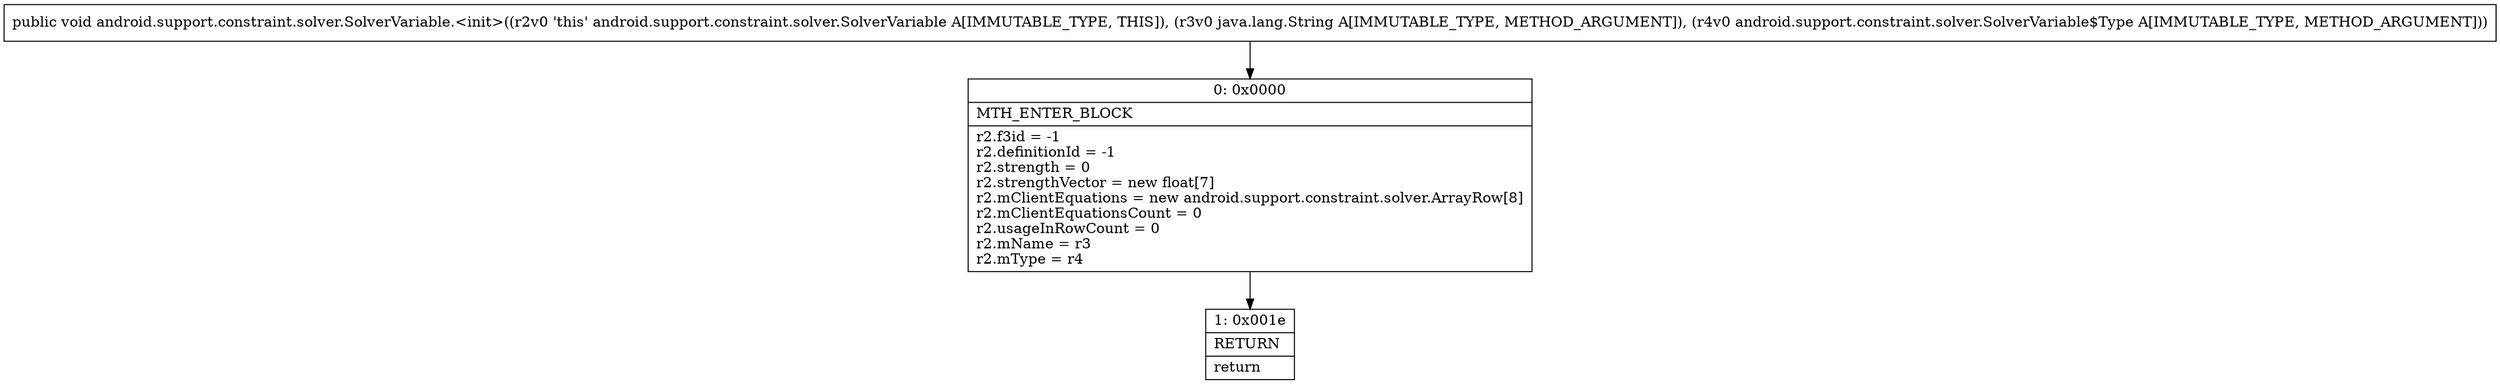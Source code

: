 digraph "CFG forandroid.support.constraint.solver.SolverVariable.\<init\>(Ljava\/lang\/String;Landroid\/support\/constraint\/solver\/SolverVariable$Type;)V" {
Node_0 [shape=record,label="{0\:\ 0x0000|MTH_ENTER_BLOCK\l|r2.f3id = \-1\lr2.definitionId = \-1\lr2.strength = 0\lr2.strengthVector = new float[7]\lr2.mClientEquations = new android.support.constraint.solver.ArrayRow[8]\lr2.mClientEquationsCount = 0\lr2.usageInRowCount = 0\lr2.mName = r3\lr2.mType = r4\l}"];
Node_1 [shape=record,label="{1\:\ 0x001e|RETURN\l|return\l}"];
MethodNode[shape=record,label="{public void android.support.constraint.solver.SolverVariable.\<init\>((r2v0 'this' android.support.constraint.solver.SolverVariable A[IMMUTABLE_TYPE, THIS]), (r3v0 java.lang.String A[IMMUTABLE_TYPE, METHOD_ARGUMENT]), (r4v0 android.support.constraint.solver.SolverVariable$Type A[IMMUTABLE_TYPE, METHOD_ARGUMENT])) }"];
MethodNode -> Node_0;
Node_0 -> Node_1;
}

